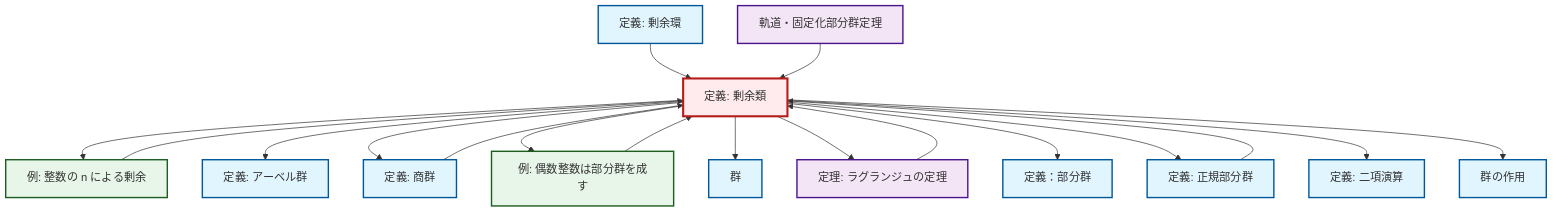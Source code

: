 graph TD
    classDef definition fill:#e1f5fe,stroke:#01579b,stroke-width:2px
    classDef theorem fill:#f3e5f5,stroke:#4a148c,stroke-width:2px
    classDef axiom fill:#fff3e0,stroke:#e65100,stroke-width:2px
    classDef example fill:#e8f5e9,stroke:#1b5e20,stroke-width:2px
    classDef current fill:#ffebee,stroke:#b71c1c,stroke-width:3px
    thm-orbit-stabilizer["軌道・固定化部分群定理"]:::theorem
    def-group["群"]:::definition
    def-subgroup["定義：部分群"]:::definition
    def-abelian-group["定義: アーベル群"]:::definition
    def-normal-subgroup["定義: 正規部分群"]:::definition
    ex-quotient-integers-mod-n["例: 整数の n による剰余"]:::example
    def-quotient-ring["定義: 剰余環"]:::definition
    def-group-action["群の作用"]:::definition
    def-coset["定義: 剰余類"]:::definition
    def-binary-operation["定義: 二項演算"]:::definition
    thm-lagrange["定理: ラグランジュの定理"]:::theorem
    def-quotient-group["定義: 商群"]:::definition
    ex-even-integers-subgroup["例: 偶数整数は部分群を成す"]:::example
    def-coset --> ex-quotient-integers-mod-n
    def-coset --> def-abelian-group
    def-coset --> def-quotient-group
    thm-lagrange --> def-coset
    def-normal-subgroup --> def-coset
    def-coset --> ex-even-integers-subgroup
    def-quotient-ring --> def-coset
    def-coset --> def-group
    def-coset --> thm-lagrange
    def-coset --> def-subgroup
    ex-quotient-integers-mod-n --> def-coset
    def-coset --> def-normal-subgroup
    ex-even-integers-subgroup --> def-coset
    thm-orbit-stabilizer --> def-coset
    def-coset --> def-binary-operation
    def-quotient-group --> def-coset
    def-coset --> def-group-action
    class def-coset current